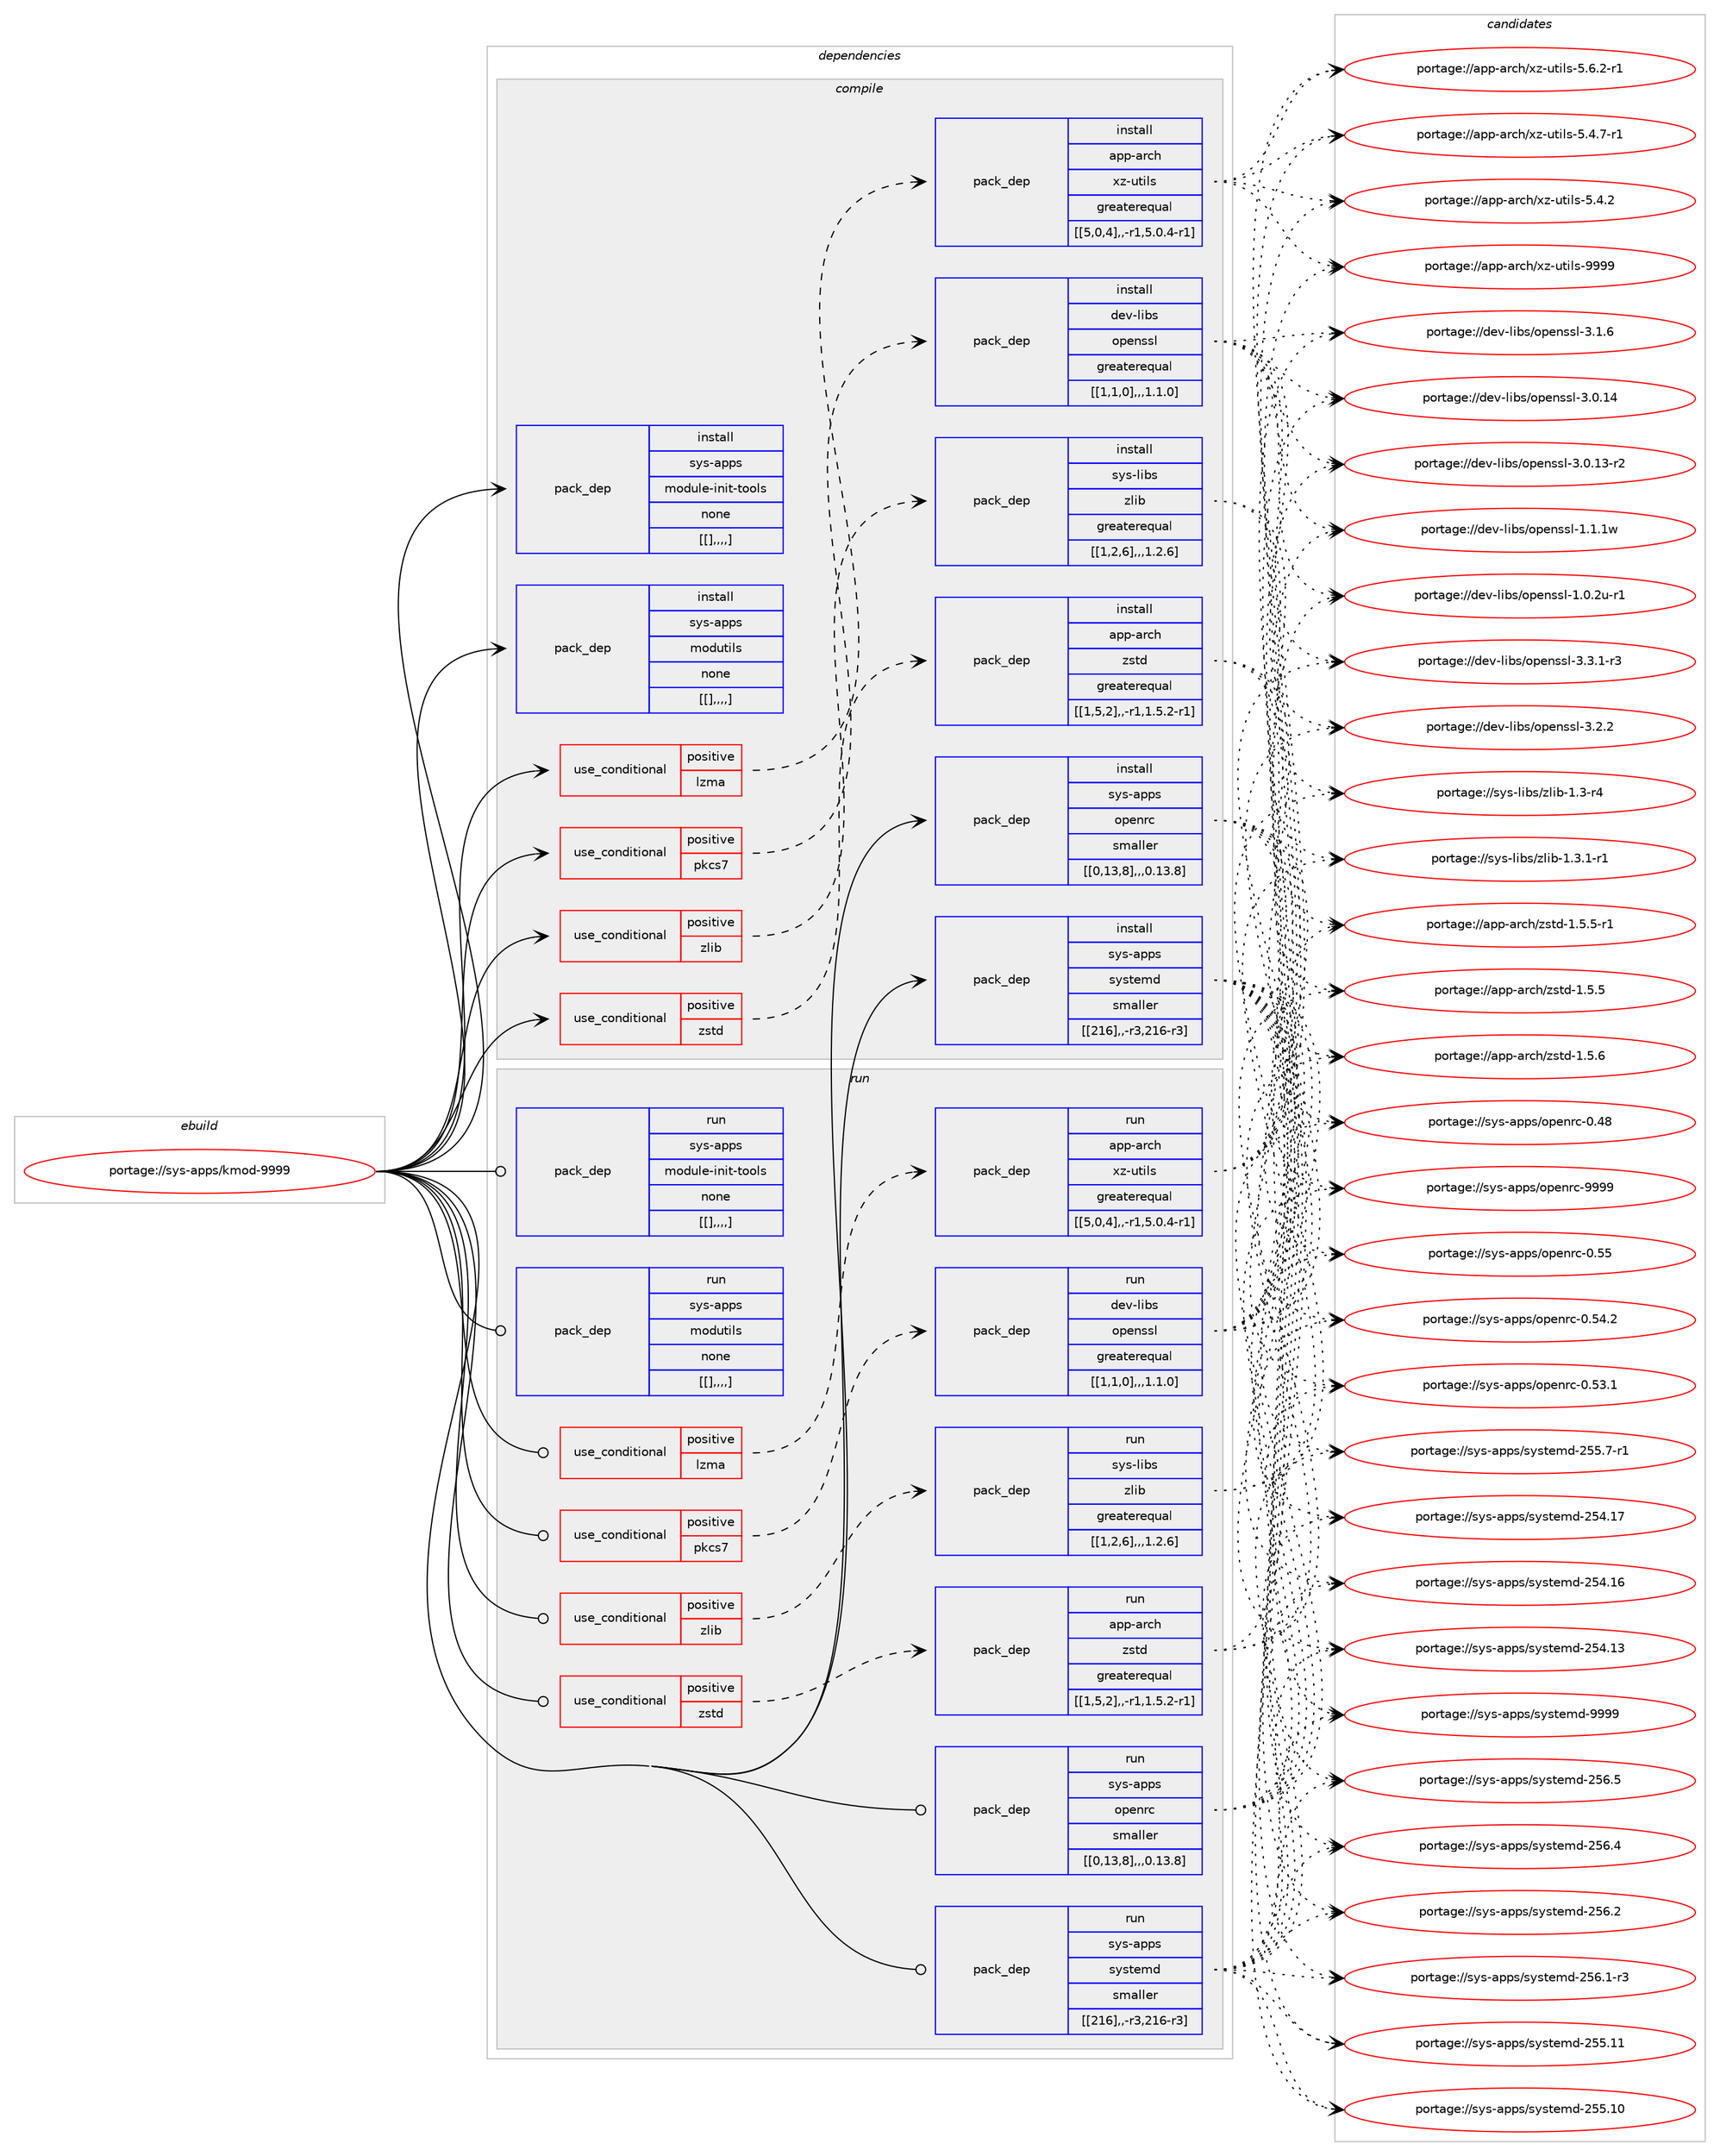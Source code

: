 digraph prolog {

# *************
# Graph options
# *************

newrank=true;
concentrate=true;
compound=true;
graph [rankdir=LR,fontname=Helvetica,fontsize=10,ranksep=1.5];#, ranksep=2.5, nodesep=0.2];
edge  [arrowhead=vee];
node  [fontname=Helvetica,fontsize=10];

# **********
# The ebuild
# **********

subgraph cluster_leftcol {
color=gray;
label=<<i>ebuild</i>>;
id [label="portage://sys-apps/kmod-9999", color=red, width=4, href="../sys-apps/kmod-9999.svg"];
}

# ****************
# The dependencies
# ****************

subgraph cluster_midcol {
color=gray;
label=<<i>dependencies</i>>;
subgraph cluster_compile {
fillcolor="#eeeeee";
style=filled;
label=<<i>compile</i>>;
subgraph cond115247 {
dependency436978 [label=<<TABLE BORDER="0" CELLBORDER="1" CELLSPACING="0" CELLPADDING="4"><TR><TD ROWSPAN="3" CELLPADDING="10">use_conditional</TD></TR><TR><TD>positive</TD></TR><TR><TD>lzma</TD></TR></TABLE>>, shape=none, color=red];
subgraph pack318683 {
dependency436979 [label=<<TABLE BORDER="0" CELLBORDER="1" CELLSPACING="0" CELLPADDING="4" WIDTH="220"><TR><TD ROWSPAN="6" CELLPADDING="30">pack_dep</TD></TR><TR><TD WIDTH="110">install</TD></TR><TR><TD>app-arch</TD></TR><TR><TD>xz-utils</TD></TR><TR><TD>greaterequal</TD></TR><TR><TD>[[5,0,4],,-r1,5.0.4-r1]</TD></TR></TABLE>>, shape=none, color=blue];
}
dependency436978:e -> dependency436979:w [weight=20,style="dashed",arrowhead="vee"];
}
id:e -> dependency436978:w [weight=20,style="solid",arrowhead="vee"];
subgraph cond115248 {
dependency436980 [label=<<TABLE BORDER="0" CELLBORDER="1" CELLSPACING="0" CELLPADDING="4"><TR><TD ROWSPAN="3" CELLPADDING="10">use_conditional</TD></TR><TR><TD>positive</TD></TR><TR><TD>pkcs7</TD></TR></TABLE>>, shape=none, color=red];
subgraph pack318684 {
dependency436981 [label=<<TABLE BORDER="0" CELLBORDER="1" CELLSPACING="0" CELLPADDING="4" WIDTH="220"><TR><TD ROWSPAN="6" CELLPADDING="30">pack_dep</TD></TR><TR><TD WIDTH="110">install</TD></TR><TR><TD>dev-libs</TD></TR><TR><TD>openssl</TD></TR><TR><TD>greaterequal</TD></TR><TR><TD>[[1,1,0],,,1.1.0]</TD></TR></TABLE>>, shape=none, color=blue];
}
dependency436980:e -> dependency436981:w [weight=20,style="dashed",arrowhead="vee"];
}
id:e -> dependency436980:w [weight=20,style="solid",arrowhead="vee"];
subgraph cond115249 {
dependency436982 [label=<<TABLE BORDER="0" CELLBORDER="1" CELLSPACING="0" CELLPADDING="4"><TR><TD ROWSPAN="3" CELLPADDING="10">use_conditional</TD></TR><TR><TD>positive</TD></TR><TR><TD>zlib</TD></TR></TABLE>>, shape=none, color=red];
subgraph pack318685 {
dependency436983 [label=<<TABLE BORDER="0" CELLBORDER="1" CELLSPACING="0" CELLPADDING="4" WIDTH="220"><TR><TD ROWSPAN="6" CELLPADDING="30">pack_dep</TD></TR><TR><TD WIDTH="110">install</TD></TR><TR><TD>sys-libs</TD></TR><TR><TD>zlib</TD></TR><TR><TD>greaterequal</TD></TR><TR><TD>[[1,2,6],,,1.2.6]</TD></TR></TABLE>>, shape=none, color=blue];
}
dependency436982:e -> dependency436983:w [weight=20,style="dashed",arrowhead="vee"];
}
id:e -> dependency436982:w [weight=20,style="solid",arrowhead="vee"];
subgraph cond115250 {
dependency436984 [label=<<TABLE BORDER="0" CELLBORDER="1" CELLSPACING="0" CELLPADDING="4"><TR><TD ROWSPAN="3" CELLPADDING="10">use_conditional</TD></TR><TR><TD>positive</TD></TR><TR><TD>zstd</TD></TR></TABLE>>, shape=none, color=red];
subgraph pack318686 {
dependency436985 [label=<<TABLE BORDER="0" CELLBORDER="1" CELLSPACING="0" CELLPADDING="4" WIDTH="220"><TR><TD ROWSPAN="6" CELLPADDING="30">pack_dep</TD></TR><TR><TD WIDTH="110">install</TD></TR><TR><TD>app-arch</TD></TR><TR><TD>zstd</TD></TR><TR><TD>greaterequal</TD></TR><TR><TD>[[1,5,2],,-r1,1.5.2-r1]</TD></TR></TABLE>>, shape=none, color=blue];
}
dependency436984:e -> dependency436985:w [weight=20,style="dashed",arrowhead="vee"];
}
id:e -> dependency436984:w [weight=20,style="solid",arrowhead="vee"];
subgraph pack318687 {
dependency436986 [label=<<TABLE BORDER="0" CELLBORDER="1" CELLSPACING="0" CELLPADDING="4" WIDTH="220"><TR><TD ROWSPAN="6" CELLPADDING="30">pack_dep</TD></TR><TR><TD WIDTH="110">install</TD></TR><TR><TD>sys-apps</TD></TR><TR><TD>module-init-tools</TD></TR><TR><TD>none</TD></TR><TR><TD>[[],,,,]</TD></TR></TABLE>>, shape=none, color=blue];
}
id:e -> dependency436986:w [weight=20,style="solid",arrowhead="vee"];
subgraph pack318688 {
dependency436987 [label=<<TABLE BORDER="0" CELLBORDER="1" CELLSPACING="0" CELLPADDING="4" WIDTH="220"><TR><TD ROWSPAN="6" CELLPADDING="30">pack_dep</TD></TR><TR><TD WIDTH="110">install</TD></TR><TR><TD>sys-apps</TD></TR><TR><TD>modutils</TD></TR><TR><TD>none</TD></TR><TR><TD>[[],,,,]</TD></TR></TABLE>>, shape=none, color=blue];
}
id:e -> dependency436987:w [weight=20,style="solid",arrowhead="vee"];
subgraph pack318689 {
dependency436988 [label=<<TABLE BORDER="0" CELLBORDER="1" CELLSPACING="0" CELLPADDING="4" WIDTH="220"><TR><TD ROWSPAN="6" CELLPADDING="30">pack_dep</TD></TR><TR><TD WIDTH="110">install</TD></TR><TR><TD>sys-apps</TD></TR><TR><TD>openrc</TD></TR><TR><TD>smaller</TD></TR><TR><TD>[[0,13,8],,,0.13.8]</TD></TR></TABLE>>, shape=none, color=blue];
}
id:e -> dependency436988:w [weight=20,style="solid",arrowhead="vee"];
subgraph pack318690 {
dependency436989 [label=<<TABLE BORDER="0" CELLBORDER="1" CELLSPACING="0" CELLPADDING="4" WIDTH="220"><TR><TD ROWSPAN="6" CELLPADDING="30">pack_dep</TD></TR><TR><TD WIDTH="110">install</TD></TR><TR><TD>sys-apps</TD></TR><TR><TD>systemd</TD></TR><TR><TD>smaller</TD></TR><TR><TD>[[216],,-r3,216-r3]</TD></TR></TABLE>>, shape=none, color=blue];
}
id:e -> dependency436989:w [weight=20,style="solid",arrowhead="vee"];
}
subgraph cluster_compileandrun {
fillcolor="#eeeeee";
style=filled;
label=<<i>compile and run</i>>;
}
subgraph cluster_run {
fillcolor="#eeeeee";
style=filled;
label=<<i>run</i>>;
subgraph cond115251 {
dependency436990 [label=<<TABLE BORDER="0" CELLBORDER="1" CELLSPACING="0" CELLPADDING="4"><TR><TD ROWSPAN="3" CELLPADDING="10">use_conditional</TD></TR><TR><TD>positive</TD></TR><TR><TD>lzma</TD></TR></TABLE>>, shape=none, color=red];
subgraph pack318691 {
dependency436991 [label=<<TABLE BORDER="0" CELLBORDER="1" CELLSPACING="0" CELLPADDING="4" WIDTH="220"><TR><TD ROWSPAN="6" CELLPADDING="30">pack_dep</TD></TR><TR><TD WIDTH="110">run</TD></TR><TR><TD>app-arch</TD></TR><TR><TD>xz-utils</TD></TR><TR><TD>greaterequal</TD></TR><TR><TD>[[5,0,4],,-r1,5.0.4-r1]</TD></TR></TABLE>>, shape=none, color=blue];
}
dependency436990:e -> dependency436991:w [weight=20,style="dashed",arrowhead="vee"];
}
id:e -> dependency436990:w [weight=20,style="solid",arrowhead="odot"];
subgraph cond115252 {
dependency436992 [label=<<TABLE BORDER="0" CELLBORDER="1" CELLSPACING="0" CELLPADDING="4"><TR><TD ROWSPAN="3" CELLPADDING="10">use_conditional</TD></TR><TR><TD>positive</TD></TR><TR><TD>pkcs7</TD></TR></TABLE>>, shape=none, color=red];
subgraph pack318692 {
dependency436993 [label=<<TABLE BORDER="0" CELLBORDER="1" CELLSPACING="0" CELLPADDING="4" WIDTH="220"><TR><TD ROWSPAN="6" CELLPADDING="30">pack_dep</TD></TR><TR><TD WIDTH="110">run</TD></TR><TR><TD>dev-libs</TD></TR><TR><TD>openssl</TD></TR><TR><TD>greaterequal</TD></TR><TR><TD>[[1,1,0],,,1.1.0]</TD></TR></TABLE>>, shape=none, color=blue];
}
dependency436992:e -> dependency436993:w [weight=20,style="dashed",arrowhead="vee"];
}
id:e -> dependency436992:w [weight=20,style="solid",arrowhead="odot"];
subgraph cond115253 {
dependency436994 [label=<<TABLE BORDER="0" CELLBORDER="1" CELLSPACING="0" CELLPADDING="4"><TR><TD ROWSPAN="3" CELLPADDING="10">use_conditional</TD></TR><TR><TD>positive</TD></TR><TR><TD>zlib</TD></TR></TABLE>>, shape=none, color=red];
subgraph pack318693 {
dependency436995 [label=<<TABLE BORDER="0" CELLBORDER="1" CELLSPACING="0" CELLPADDING="4" WIDTH="220"><TR><TD ROWSPAN="6" CELLPADDING="30">pack_dep</TD></TR><TR><TD WIDTH="110">run</TD></TR><TR><TD>sys-libs</TD></TR><TR><TD>zlib</TD></TR><TR><TD>greaterequal</TD></TR><TR><TD>[[1,2,6],,,1.2.6]</TD></TR></TABLE>>, shape=none, color=blue];
}
dependency436994:e -> dependency436995:w [weight=20,style="dashed",arrowhead="vee"];
}
id:e -> dependency436994:w [weight=20,style="solid",arrowhead="odot"];
subgraph cond115254 {
dependency436996 [label=<<TABLE BORDER="0" CELLBORDER="1" CELLSPACING="0" CELLPADDING="4"><TR><TD ROWSPAN="3" CELLPADDING="10">use_conditional</TD></TR><TR><TD>positive</TD></TR><TR><TD>zstd</TD></TR></TABLE>>, shape=none, color=red];
subgraph pack318694 {
dependency436997 [label=<<TABLE BORDER="0" CELLBORDER="1" CELLSPACING="0" CELLPADDING="4" WIDTH="220"><TR><TD ROWSPAN="6" CELLPADDING="30">pack_dep</TD></TR><TR><TD WIDTH="110">run</TD></TR><TR><TD>app-arch</TD></TR><TR><TD>zstd</TD></TR><TR><TD>greaterequal</TD></TR><TR><TD>[[1,5,2],,-r1,1.5.2-r1]</TD></TR></TABLE>>, shape=none, color=blue];
}
dependency436996:e -> dependency436997:w [weight=20,style="dashed",arrowhead="vee"];
}
id:e -> dependency436996:w [weight=20,style="solid",arrowhead="odot"];
subgraph pack318695 {
dependency436998 [label=<<TABLE BORDER="0" CELLBORDER="1" CELLSPACING="0" CELLPADDING="4" WIDTH="220"><TR><TD ROWSPAN="6" CELLPADDING="30">pack_dep</TD></TR><TR><TD WIDTH="110">run</TD></TR><TR><TD>sys-apps</TD></TR><TR><TD>module-init-tools</TD></TR><TR><TD>none</TD></TR><TR><TD>[[],,,,]</TD></TR></TABLE>>, shape=none, color=blue];
}
id:e -> dependency436998:w [weight=20,style="solid",arrowhead="odot"];
subgraph pack318696 {
dependency436999 [label=<<TABLE BORDER="0" CELLBORDER="1" CELLSPACING="0" CELLPADDING="4" WIDTH="220"><TR><TD ROWSPAN="6" CELLPADDING="30">pack_dep</TD></TR><TR><TD WIDTH="110">run</TD></TR><TR><TD>sys-apps</TD></TR><TR><TD>modutils</TD></TR><TR><TD>none</TD></TR><TR><TD>[[],,,,]</TD></TR></TABLE>>, shape=none, color=blue];
}
id:e -> dependency436999:w [weight=20,style="solid",arrowhead="odot"];
subgraph pack318697 {
dependency437000 [label=<<TABLE BORDER="0" CELLBORDER="1" CELLSPACING="0" CELLPADDING="4" WIDTH="220"><TR><TD ROWSPAN="6" CELLPADDING="30">pack_dep</TD></TR><TR><TD WIDTH="110">run</TD></TR><TR><TD>sys-apps</TD></TR><TR><TD>openrc</TD></TR><TR><TD>smaller</TD></TR><TR><TD>[[0,13,8],,,0.13.8]</TD></TR></TABLE>>, shape=none, color=blue];
}
id:e -> dependency437000:w [weight=20,style="solid",arrowhead="odot"];
subgraph pack318698 {
dependency437001 [label=<<TABLE BORDER="0" CELLBORDER="1" CELLSPACING="0" CELLPADDING="4" WIDTH="220"><TR><TD ROWSPAN="6" CELLPADDING="30">pack_dep</TD></TR><TR><TD WIDTH="110">run</TD></TR><TR><TD>sys-apps</TD></TR><TR><TD>systemd</TD></TR><TR><TD>smaller</TD></TR><TR><TD>[[216],,-r3,216-r3]</TD></TR></TABLE>>, shape=none, color=blue];
}
id:e -> dependency437001:w [weight=20,style="solid",arrowhead="odot"];
}
}

# **************
# The candidates
# **************

subgraph cluster_choices {
rank=same;
color=gray;
label=<<i>candidates</i>>;

subgraph choice318683 {
color=black;
nodesep=1;
choice9711211245971149910447120122451171161051081154557575757 [label="portage://app-arch/xz-utils-9999", color=red, width=4,href="../app-arch/xz-utils-9999.svg"];
choice9711211245971149910447120122451171161051081154553465446504511449 [label="portage://app-arch/xz-utils-5.6.2-r1", color=red, width=4,href="../app-arch/xz-utils-5.6.2-r1.svg"];
choice9711211245971149910447120122451171161051081154553465246554511449 [label="portage://app-arch/xz-utils-5.4.7-r1", color=red, width=4,href="../app-arch/xz-utils-5.4.7-r1.svg"];
choice971121124597114991044712012245117116105108115455346524650 [label="portage://app-arch/xz-utils-5.4.2", color=red, width=4,href="../app-arch/xz-utils-5.4.2.svg"];
dependency436979:e -> choice9711211245971149910447120122451171161051081154557575757:w [style=dotted,weight="100"];
dependency436979:e -> choice9711211245971149910447120122451171161051081154553465446504511449:w [style=dotted,weight="100"];
dependency436979:e -> choice9711211245971149910447120122451171161051081154553465246554511449:w [style=dotted,weight="100"];
dependency436979:e -> choice971121124597114991044712012245117116105108115455346524650:w [style=dotted,weight="100"];
}
subgraph choice318684 {
color=black;
nodesep=1;
choice1001011184510810598115471111121011101151151084551465146494511451 [label="portage://dev-libs/openssl-3.3.1-r3", color=red, width=4,href="../dev-libs/openssl-3.3.1-r3.svg"];
choice100101118451081059811547111112101110115115108455146504650 [label="portage://dev-libs/openssl-3.2.2", color=red, width=4,href="../dev-libs/openssl-3.2.2.svg"];
choice100101118451081059811547111112101110115115108455146494654 [label="portage://dev-libs/openssl-3.1.6", color=red, width=4,href="../dev-libs/openssl-3.1.6.svg"];
choice10010111845108105981154711111210111011511510845514648464952 [label="portage://dev-libs/openssl-3.0.14", color=red, width=4,href="../dev-libs/openssl-3.0.14.svg"];
choice100101118451081059811547111112101110115115108455146484649514511450 [label="portage://dev-libs/openssl-3.0.13-r2", color=red, width=4,href="../dev-libs/openssl-3.0.13-r2.svg"];
choice100101118451081059811547111112101110115115108454946494649119 [label="portage://dev-libs/openssl-1.1.1w", color=red, width=4,href="../dev-libs/openssl-1.1.1w.svg"];
choice1001011184510810598115471111121011101151151084549464846501174511449 [label="portage://dev-libs/openssl-1.0.2u-r1", color=red, width=4,href="../dev-libs/openssl-1.0.2u-r1.svg"];
dependency436981:e -> choice1001011184510810598115471111121011101151151084551465146494511451:w [style=dotted,weight="100"];
dependency436981:e -> choice100101118451081059811547111112101110115115108455146504650:w [style=dotted,weight="100"];
dependency436981:e -> choice100101118451081059811547111112101110115115108455146494654:w [style=dotted,weight="100"];
dependency436981:e -> choice10010111845108105981154711111210111011511510845514648464952:w [style=dotted,weight="100"];
dependency436981:e -> choice100101118451081059811547111112101110115115108455146484649514511450:w [style=dotted,weight="100"];
dependency436981:e -> choice100101118451081059811547111112101110115115108454946494649119:w [style=dotted,weight="100"];
dependency436981:e -> choice1001011184510810598115471111121011101151151084549464846501174511449:w [style=dotted,weight="100"];
}
subgraph choice318685 {
color=black;
nodesep=1;
choice115121115451081059811547122108105984549465146494511449 [label="portage://sys-libs/zlib-1.3.1-r1", color=red, width=4,href="../sys-libs/zlib-1.3.1-r1.svg"];
choice11512111545108105981154712210810598454946514511452 [label="portage://sys-libs/zlib-1.3-r4", color=red, width=4,href="../sys-libs/zlib-1.3-r4.svg"];
dependency436983:e -> choice115121115451081059811547122108105984549465146494511449:w [style=dotted,weight="100"];
dependency436983:e -> choice11512111545108105981154712210810598454946514511452:w [style=dotted,weight="100"];
}
subgraph choice318686 {
color=black;
nodesep=1;
choice9711211245971149910447122115116100454946534654 [label="portage://app-arch/zstd-1.5.6", color=red, width=4,href="../app-arch/zstd-1.5.6.svg"];
choice97112112459711499104471221151161004549465346534511449 [label="portage://app-arch/zstd-1.5.5-r1", color=red, width=4,href="../app-arch/zstd-1.5.5-r1.svg"];
choice9711211245971149910447122115116100454946534653 [label="portage://app-arch/zstd-1.5.5", color=red, width=4,href="../app-arch/zstd-1.5.5.svg"];
dependency436985:e -> choice9711211245971149910447122115116100454946534654:w [style=dotted,weight="100"];
dependency436985:e -> choice97112112459711499104471221151161004549465346534511449:w [style=dotted,weight="100"];
dependency436985:e -> choice9711211245971149910447122115116100454946534653:w [style=dotted,weight="100"];
}
subgraph choice318687 {
color=black;
nodesep=1;
}
subgraph choice318688 {
color=black;
nodesep=1;
}
subgraph choice318689 {
color=black;
nodesep=1;
choice115121115459711211211547111112101110114994557575757 [label="portage://sys-apps/openrc-9999", color=red, width=4,href="../sys-apps/openrc-9999.svg"];
choice115121115459711211211547111112101110114994548465353 [label="portage://sys-apps/openrc-0.55", color=red, width=4,href="../sys-apps/openrc-0.55.svg"];
choice1151211154597112112115471111121011101149945484653524650 [label="portage://sys-apps/openrc-0.54.2", color=red, width=4,href="../sys-apps/openrc-0.54.2.svg"];
choice1151211154597112112115471111121011101149945484653514649 [label="portage://sys-apps/openrc-0.53.1", color=red, width=4,href="../sys-apps/openrc-0.53.1.svg"];
choice115121115459711211211547111112101110114994548465256 [label="portage://sys-apps/openrc-0.48", color=red, width=4,href="../sys-apps/openrc-0.48.svg"];
dependency436988:e -> choice115121115459711211211547111112101110114994557575757:w [style=dotted,weight="100"];
dependency436988:e -> choice115121115459711211211547111112101110114994548465353:w [style=dotted,weight="100"];
dependency436988:e -> choice1151211154597112112115471111121011101149945484653524650:w [style=dotted,weight="100"];
dependency436988:e -> choice1151211154597112112115471111121011101149945484653514649:w [style=dotted,weight="100"];
dependency436988:e -> choice115121115459711211211547111112101110114994548465256:w [style=dotted,weight="100"];
}
subgraph choice318690 {
color=black;
nodesep=1;
choice1151211154597112112115471151211151161011091004557575757 [label="portage://sys-apps/systemd-9999", color=red, width=4,href="../sys-apps/systemd-9999.svg"];
choice115121115459711211211547115121115116101109100455053544653 [label="portage://sys-apps/systemd-256.5", color=red, width=4,href="../sys-apps/systemd-256.5.svg"];
choice115121115459711211211547115121115116101109100455053544652 [label="portage://sys-apps/systemd-256.4", color=red, width=4,href="../sys-apps/systemd-256.4.svg"];
choice115121115459711211211547115121115116101109100455053544650 [label="portage://sys-apps/systemd-256.2", color=red, width=4,href="../sys-apps/systemd-256.2.svg"];
choice1151211154597112112115471151211151161011091004550535446494511451 [label="portage://sys-apps/systemd-256.1-r3", color=red, width=4,href="../sys-apps/systemd-256.1-r3.svg"];
choice11512111545971121121154711512111511610110910045505353464949 [label="portage://sys-apps/systemd-255.11", color=red, width=4,href="../sys-apps/systemd-255.11.svg"];
choice11512111545971121121154711512111511610110910045505353464948 [label="portage://sys-apps/systemd-255.10", color=red, width=4,href="../sys-apps/systemd-255.10.svg"];
choice1151211154597112112115471151211151161011091004550535346554511449 [label="portage://sys-apps/systemd-255.7-r1", color=red, width=4,href="../sys-apps/systemd-255.7-r1.svg"];
choice11512111545971121121154711512111511610110910045505352464955 [label="portage://sys-apps/systemd-254.17", color=red, width=4,href="../sys-apps/systemd-254.17.svg"];
choice11512111545971121121154711512111511610110910045505352464954 [label="portage://sys-apps/systemd-254.16", color=red, width=4,href="../sys-apps/systemd-254.16.svg"];
choice11512111545971121121154711512111511610110910045505352464951 [label="portage://sys-apps/systemd-254.13", color=red, width=4,href="../sys-apps/systemd-254.13.svg"];
dependency436989:e -> choice1151211154597112112115471151211151161011091004557575757:w [style=dotted,weight="100"];
dependency436989:e -> choice115121115459711211211547115121115116101109100455053544653:w [style=dotted,weight="100"];
dependency436989:e -> choice115121115459711211211547115121115116101109100455053544652:w [style=dotted,weight="100"];
dependency436989:e -> choice115121115459711211211547115121115116101109100455053544650:w [style=dotted,weight="100"];
dependency436989:e -> choice1151211154597112112115471151211151161011091004550535446494511451:w [style=dotted,weight="100"];
dependency436989:e -> choice11512111545971121121154711512111511610110910045505353464949:w [style=dotted,weight="100"];
dependency436989:e -> choice11512111545971121121154711512111511610110910045505353464948:w [style=dotted,weight="100"];
dependency436989:e -> choice1151211154597112112115471151211151161011091004550535346554511449:w [style=dotted,weight="100"];
dependency436989:e -> choice11512111545971121121154711512111511610110910045505352464955:w [style=dotted,weight="100"];
dependency436989:e -> choice11512111545971121121154711512111511610110910045505352464954:w [style=dotted,weight="100"];
dependency436989:e -> choice11512111545971121121154711512111511610110910045505352464951:w [style=dotted,weight="100"];
}
subgraph choice318691 {
color=black;
nodesep=1;
choice9711211245971149910447120122451171161051081154557575757 [label="portage://app-arch/xz-utils-9999", color=red, width=4,href="../app-arch/xz-utils-9999.svg"];
choice9711211245971149910447120122451171161051081154553465446504511449 [label="portage://app-arch/xz-utils-5.6.2-r1", color=red, width=4,href="../app-arch/xz-utils-5.6.2-r1.svg"];
choice9711211245971149910447120122451171161051081154553465246554511449 [label="portage://app-arch/xz-utils-5.4.7-r1", color=red, width=4,href="../app-arch/xz-utils-5.4.7-r1.svg"];
choice971121124597114991044712012245117116105108115455346524650 [label="portage://app-arch/xz-utils-5.4.2", color=red, width=4,href="../app-arch/xz-utils-5.4.2.svg"];
dependency436991:e -> choice9711211245971149910447120122451171161051081154557575757:w [style=dotted,weight="100"];
dependency436991:e -> choice9711211245971149910447120122451171161051081154553465446504511449:w [style=dotted,weight="100"];
dependency436991:e -> choice9711211245971149910447120122451171161051081154553465246554511449:w [style=dotted,weight="100"];
dependency436991:e -> choice971121124597114991044712012245117116105108115455346524650:w [style=dotted,weight="100"];
}
subgraph choice318692 {
color=black;
nodesep=1;
choice1001011184510810598115471111121011101151151084551465146494511451 [label="portage://dev-libs/openssl-3.3.1-r3", color=red, width=4,href="../dev-libs/openssl-3.3.1-r3.svg"];
choice100101118451081059811547111112101110115115108455146504650 [label="portage://dev-libs/openssl-3.2.2", color=red, width=4,href="../dev-libs/openssl-3.2.2.svg"];
choice100101118451081059811547111112101110115115108455146494654 [label="portage://dev-libs/openssl-3.1.6", color=red, width=4,href="../dev-libs/openssl-3.1.6.svg"];
choice10010111845108105981154711111210111011511510845514648464952 [label="portage://dev-libs/openssl-3.0.14", color=red, width=4,href="../dev-libs/openssl-3.0.14.svg"];
choice100101118451081059811547111112101110115115108455146484649514511450 [label="portage://dev-libs/openssl-3.0.13-r2", color=red, width=4,href="../dev-libs/openssl-3.0.13-r2.svg"];
choice100101118451081059811547111112101110115115108454946494649119 [label="portage://dev-libs/openssl-1.1.1w", color=red, width=4,href="../dev-libs/openssl-1.1.1w.svg"];
choice1001011184510810598115471111121011101151151084549464846501174511449 [label="portage://dev-libs/openssl-1.0.2u-r1", color=red, width=4,href="../dev-libs/openssl-1.0.2u-r1.svg"];
dependency436993:e -> choice1001011184510810598115471111121011101151151084551465146494511451:w [style=dotted,weight="100"];
dependency436993:e -> choice100101118451081059811547111112101110115115108455146504650:w [style=dotted,weight="100"];
dependency436993:e -> choice100101118451081059811547111112101110115115108455146494654:w [style=dotted,weight="100"];
dependency436993:e -> choice10010111845108105981154711111210111011511510845514648464952:w [style=dotted,weight="100"];
dependency436993:e -> choice100101118451081059811547111112101110115115108455146484649514511450:w [style=dotted,weight="100"];
dependency436993:e -> choice100101118451081059811547111112101110115115108454946494649119:w [style=dotted,weight="100"];
dependency436993:e -> choice1001011184510810598115471111121011101151151084549464846501174511449:w [style=dotted,weight="100"];
}
subgraph choice318693 {
color=black;
nodesep=1;
choice115121115451081059811547122108105984549465146494511449 [label="portage://sys-libs/zlib-1.3.1-r1", color=red, width=4,href="../sys-libs/zlib-1.3.1-r1.svg"];
choice11512111545108105981154712210810598454946514511452 [label="portage://sys-libs/zlib-1.3-r4", color=red, width=4,href="../sys-libs/zlib-1.3-r4.svg"];
dependency436995:e -> choice115121115451081059811547122108105984549465146494511449:w [style=dotted,weight="100"];
dependency436995:e -> choice11512111545108105981154712210810598454946514511452:w [style=dotted,weight="100"];
}
subgraph choice318694 {
color=black;
nodesep=1;
choice9711211245971149910447122115116100454946534654 [label="portage://app-arch/zstd-1.5.6", color=red, width=4,href="../app-arch/zstd-1.5.6.svg"];
choice97112112459711499104471221151161004549465346534511449 [label="portage://app-arch/zstd-1.5.5-r1", color=red, width=4,href="../app-arch/zstd-1.5.5-r1.svg"];
choice9711211245971149910447122115116100454946534653 [label="portage://app-arch/zstd-1.5.5", color=red, width=4,href="../app-arch/zstd-1.5.5.svg"];
dependency436997:e -> choice9711211245971149910447122115116100454946534654:w [style=dotted,weight="100"];
dependency436997:e -> choice97112112459711499104471221151161004549465346534511449:w [style=dotted,weight="100"];
dependency436997:e -> choice9711211245971149910447122115116100454946534653:w [style=dotted,weight="100"];
}
subgraph choice318695 {
color=black;
nodesep=1;
}
subgraph choice318696 {
color=black;
nodesep=1;
}
subgraph choice318697 {
color=black;
nodesep=1;
choice115121115459711211211547111112101110114994557575757 [label="portage://sys-apps/openrc-9999", color=red, width=4,href="../sys-apps/openrc-9999.svg"];
choice115121115459711211211547111112101110114994548465353 [label="portage://sys-apps/openrc-0.55", color=red, width=4,href="../sys-apps/openrc-0.55.svg"];
choice1151211154597112112115471111121011101149945484653524650 [label="portage://sys-apps/openrc-0.54.2", color=red, width=4,href="../sys-apps/openrc-0.54.2.svg"];
choice1151211154597112112115471111121011101149945484653514649 [label="portage://sys-apps/openrc-0.53.1", color=red, width=4,href="../sys-apps/openrc-0.53.1.svg"];
choice115121115459711211211547111112101110114994548465256 [label="portage://sys-apps/openrc-0.48", color=red, width=4,href="../sys-apps/openrc-0.48.svg"];
dependency437000:e -> choice115121115459711211211547111112101110114994557575757:w [style=dotted,weight="100"];
dependency437000:e -> choice115121115459711211211547111112101110114994548465353:w [style=dotted,weight="100"];
dependency437000:e -> choice1151211154597112112115471111121011101149945484653524650:w [style=dotted,weight="100"];
dependency437000:e -> choice1151211154597112112115471111121011101149945484653514649:w [style=dotted,weight="100"];
dependency437000:e -> choice115121115459711211211547111112101110114994548465256:w [style=dotted,weight="100"];
}
subgraph choice318698 {
color=black;
nodesep=1;
choice1151211154597112112115471151211151161011091004557575757 [label="portage://sys-apps/systemd-9999", color=red, width=4,href="../sys-apps/systemd-9999.svg"];
choice115121115459711211211547115121115116101109100455053544653 [label="portage://sys-apps/systemd-256.5", color=red, width=4,href="../sys-apps/systemd-256.5.svg"];
choice115121115459711211211547115121115116101109100455053544652 [label="portage://sys-apps/systemd-256.4", color=red, width=4,href="../sys-apps/systemd-256.4.svg"];
choice115121115459711211211547115121115116101109100455053544650 [label="portage://sys-apps/systemd-256.2", color=red, width=4,href="../sys-apps/systemd-256.2.svg"];
choice1151211154597112112115471151211151161011091004550535446494511451 [label="portage://sys-apps/systemd-256.1-r3", color=red, width=4,href="../sys-apps/systemd-256.1-r3.svg"];
choice11512111545971121121154711512111511610110910045505353464949 [label="portage://sys-apps/systemd-255.11", color=red, width=4,href="../sys-apps/systemd-255.11.svg"];
choice11512111545971121121154711512111511610110910045505353464948 [label="portage://sys-apps/systemd-255.10", color=red, width=4,href="../sys-apps/systemd-255.10.svg"];
choice1151211154597112112115471151211151161011091004550535346554511449 [label="portage://sys-apps/systemd-255.7-r1", color=red, width=4,href="../sys-apps/systemd-255.7-r1.svg"];
choice11512111545971121121154711512111511610110910045505352464955 [label="portage://sys-apps/systemd-254.17", color=red, width=4,href="../sys-apps/systemd-254.17.svg"];
choice11512111545971121121154711512111511610110910045505352464954 [label="portage://sys-apps/systemd-254.16", color=red, width=4,href="../sys-apps/systemd-254.16.svg"];
choice11512111545971121121154711512111511610110910045505352464951 [label="portage://sys-apps/systemd-254.13", color=red, width=4,href="../sys-apps/systemd-254.13.svg"];
dependency437001:e -> choice1151211154597112112115471151211151161011091004557575757:w [style=dotted,weight="100"];
dependency437001:e -> choice115121115459711211211547115121115116101109100455053544653:w [style=dotted,weight="100"];
dependency437001:e -> choice115121115459711211211547115121115116101109100455053544652:w [style=dotted,weight="100"];
dependency437001:e -> choice115121115459711211211547115121115116101109100455053544650:w [style=dotted,weight="100"];
dependency437001:e -> choice1151211154597112112115471151211151161011091004550535446494511451:w [style=dotted,weight="100"];
dependency437001:e -> choice11512111545971121121154711512111511610110910045505353464949:w [style=dotted,weight="100"];
dependency437001:e -> choice11512111545971121121154711512111511610110910045505353464948:w [style=dotted,weight="100"];
dependency437001:e -> choice1151211154597112112115471151211151161011091004550535346554511449:w [style=dotted,weight="100"];
dependency437001:e -> choice11512111545971121121154711512111511610110910045505352464955:w [style=dotted,weight="100"];
dependency437001:e -> choice11512111545971121121154711512111511610110910045505352464954:w [style=dotted,weight="100"];
dependency437001:e -> choice11512111545971121121154711512111511610110910045505352464951:w [style=dotted,weight="100"];
}
}

}
